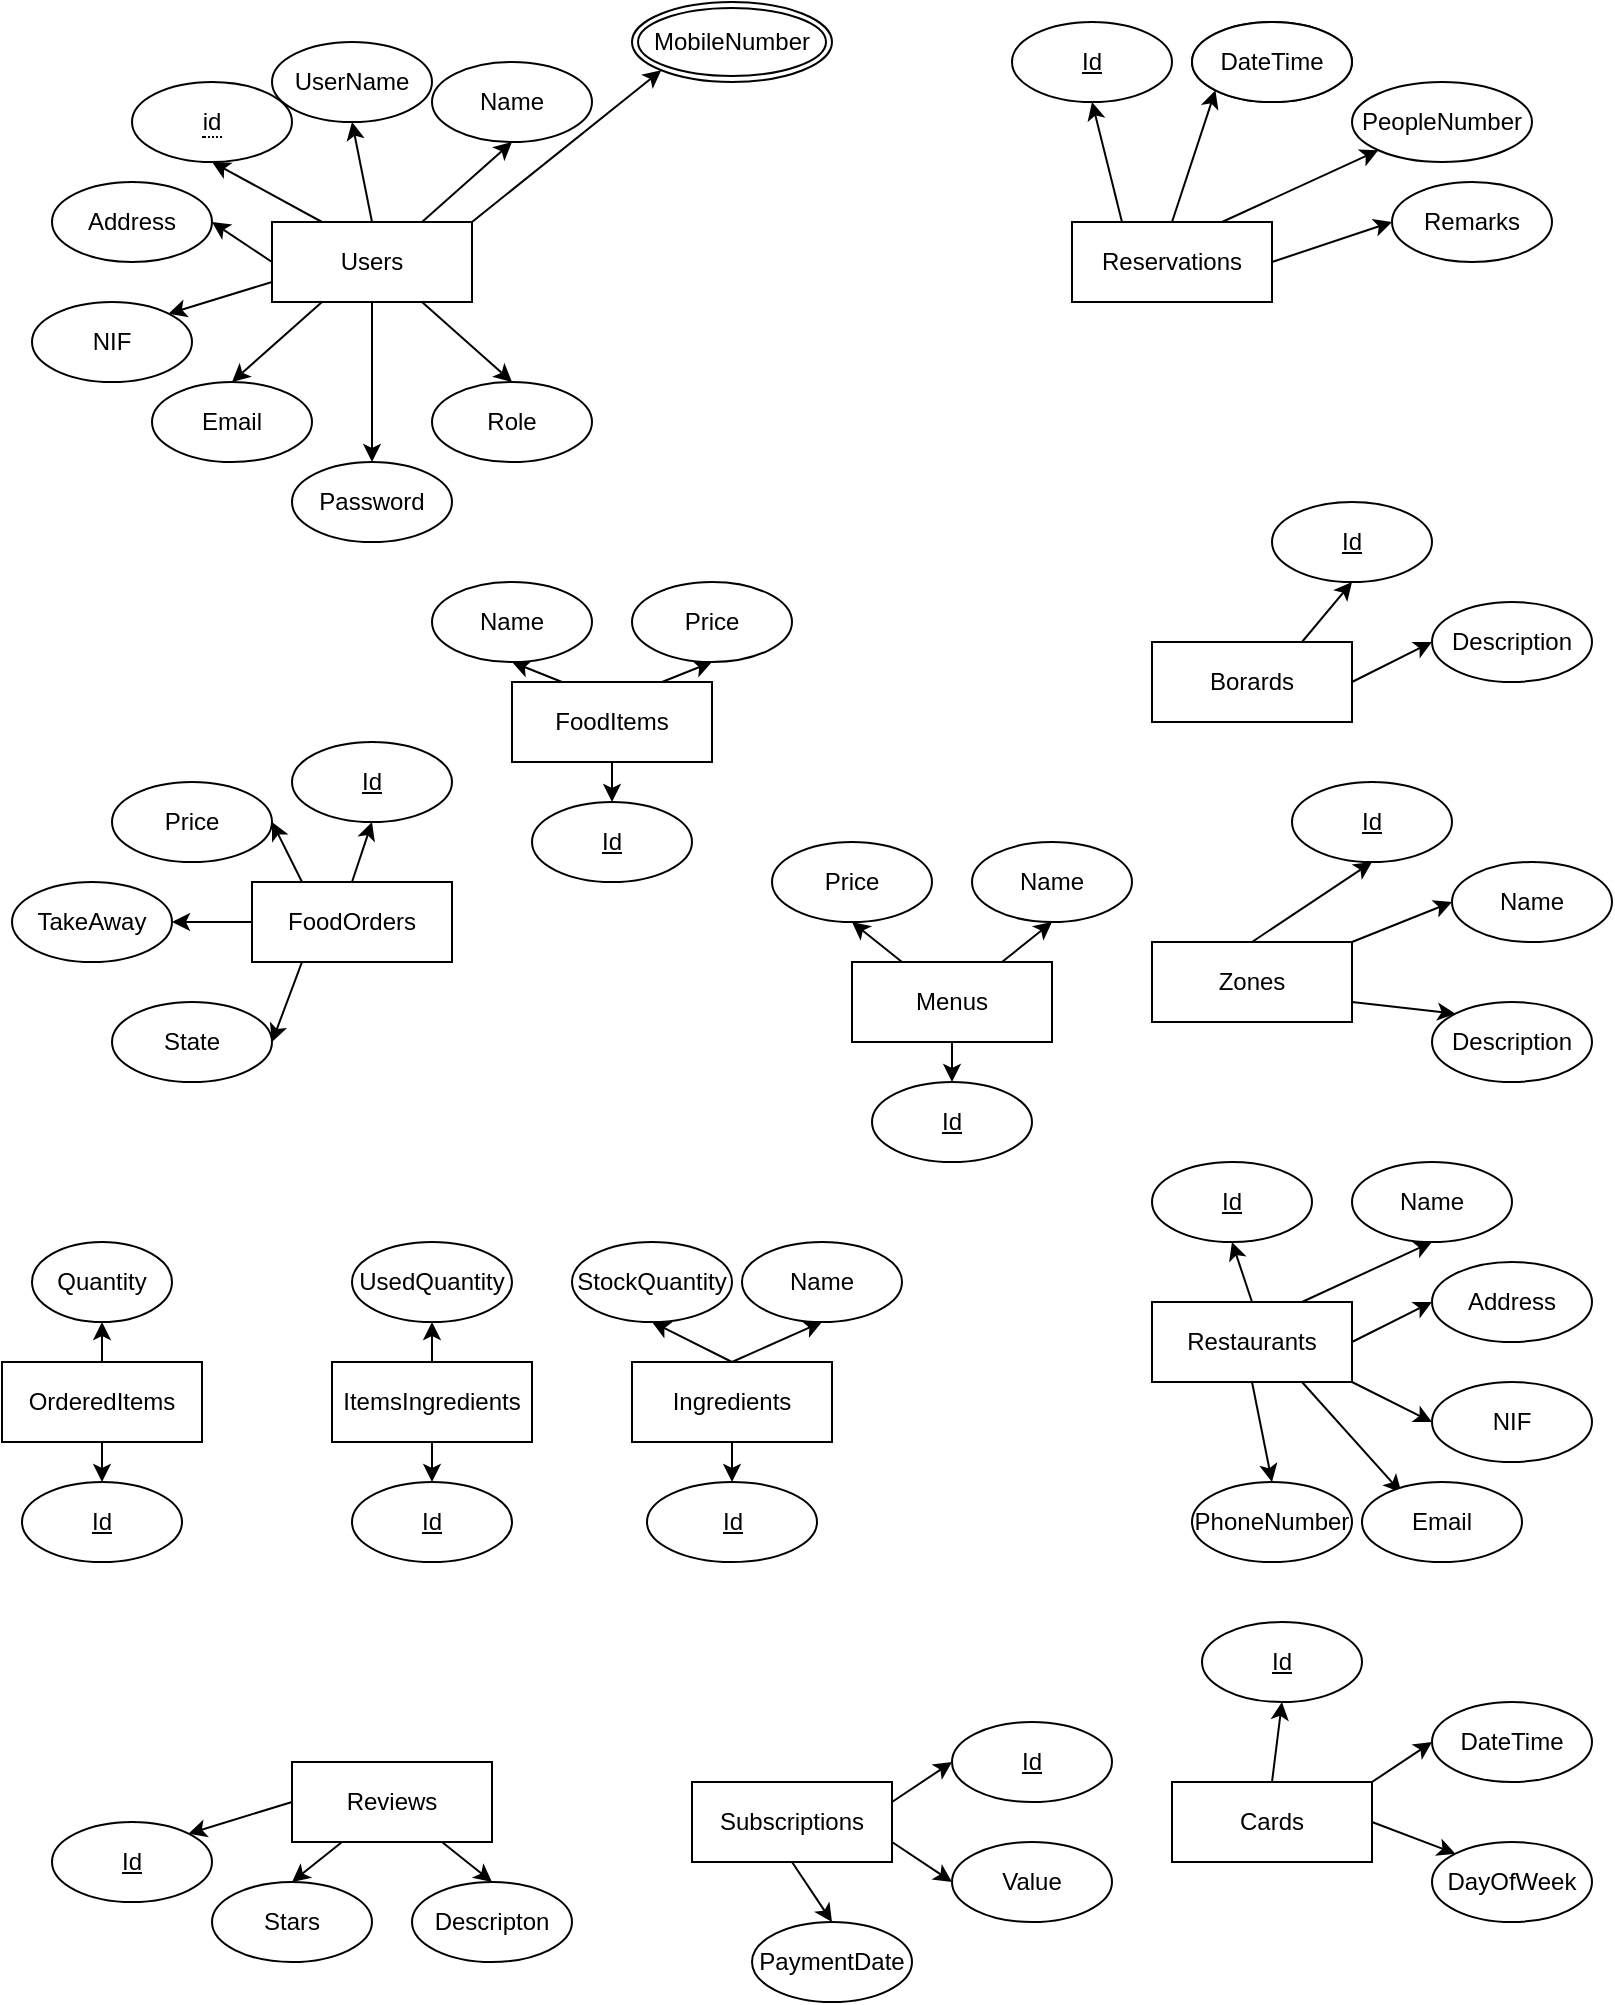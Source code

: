 <mxfile version="22.0.6" type="device">
  <diagram name="Page-1" id="0f3puHsDz9BGCvBF55mq">
    <mxGraphModel dx="2084" dy="1150" grid="1" gridSize="10" guides="1" tooltips="1" connect="1" arrows="1" fold="1" page="1" pageScale="1" pageWidth="850" pageHeight="1100" math="0" shadow="0">
      <root>
        <mxCell id="0" />
        <mxCell id="1" parent="0" />
        <mxCell id="YLoG_cEiAJx4C-f8SDsn-3" style="edgeStyle=none;rounded=0;orthogonalLoop=1;jettySize=auto;html=1;exitX=0.25;exitY=0;exitDx=0;exitDy=0;entryX=0.5;entryY=1;entryDx=0;entryDy=0;" edge="1" parent="1" source="YLoG_cEiAJx4C-f8SDsn-1" target="YLoG_cEiAJx4C-f8SDsn-2">
          <mxGeometry relative="1" as="geometry" />
        </mxCell>
        <mxCell id="YLoG_cEiAJx4C-f8SDsn-11" style="edgeStyle=none;rounded=0;orthogonalLoop=1;jettySize=auto;html=1;exitX=0.5;exitY=0;exitDx=0;exitDy=0;entryX=0.5;entryY=1;entryDx=0;entryDy=0;" edge="1" parent="1" source="YLoG_cEiAJx4C-f8SDsn-1" target="YLoG_cEiAJx4C-f8SDsn-5">
          <mxGeometry relative="1" as="geometry" />
        </mxCell>
        <mxCell id="YLoG_cEiAJx4C-f8SDsn-12" style="edgeStyle=none;rounded=0;orthogonalLoop=1;jettySize=auto;html=1;exitX=0.75;exitY=0;exitDx=0;exitDy=0;entryX=0.5;entryY=1;entryDx=0;entryDy=0;" edge="1" parent="1" source="YLoG_cEiAJx4C-f8SDsn-1" target="YLoG_cEiAJx4C-f8SDsn-6">
          <mxGeometry relative="1" as="geometry" />
        </mxCell>
        <mxCell id="YLoG_cEiAJx4C-f8SDsn-13" style="edgeStyle=none;rounded=0;orthogonalLoop=1;jettySize=auto;html=1;exitX=0;exitY=0.5;exitDx=0;exitDy=0;entryX=1;entryY=0.5;entryDx=0;entryDy=0;" edge="1" parent="1" source="YLoG_cEiAJx4C-f8SDsn-1" target="YLoG_cEiAJx4C-f8SDsn-7">
          <mxGeometry relative="1" as="geometry" />
        </mxCell>
        <mxCell id="YLoG_cEiAJx4C-f8SDsn-14" style="edgeStyle=none;rounded=0;orthogonalLoop=1;jettySize=auto;html=1;exitX=0;exitY=0.75;exitDx=0;exitDy=0;entryX=1;entryY=0;entryDx=0;entryDy=0;" edge="1" parent="1" source="YLoG_cEiAJx4C-f8SDsn-1" target="YLoG_cEiAJx4C-f8SDsn-8">
          <mxGeometry relative="1" as="geometry" />
        </mxCell>
        <mxCell id="YLoG_cEiAJx4C-f8SDsn-15" style="edgeStyle=none;rounded=0;orthogonalLoop=1;jettySize=auto;html=1;entryX=0.5;entryY=0;entryDx=0;entryDy=0;exitX=0.5;exitY=1;exitDx=0;exitDy=0;" edge="1" parent="1" source="YLoG_cEiAJx4C-f8SDsn-1" target="YLoG_cEiAJx4C-f8SDsn-10">
          <mxGeometry relative="1" as="geometry">
            <mxPoint x="210" y="180" as="sourcePoint" />
          </mxGeometry>
        </mxCell>
        <mxCell id="YLoG_cEiAJx4C-f8SDsn-16" style="edgeStyle=none;rounded=0;orthogonalLoop=1;jettySize=auto;html=1;exitX=0.25;exitY=1;exitDx=0;exitDy=0;entryX=0.5;entryY=0;entryDx=0;entryDy=0;" edge="1" parent="1" source="YLoG_cEiAJx4C-f8SDsn-1" target="YLoG_cEiAJx4C-f8SDsn-9">
          <mxGeometry relative="1" as="geometry" />
        </mxCell>
        <mxCell id="YLoG_cEiAJx4C-f8SDsn-19" style="edgeStyle=none;rounded=0;orthogonalLoop=1;jettySize=auto;html=1;exitX=0.75;exitY=1;exitDx=0;exitDy=0;entryX=0.5;entryY=0;entryDx=0;entryDy=0;" edge="1" parent="1" source="YLoG_cEiAJx4C-f8SDsn-1" target="YLoG_cEiAJx4C-f8SDsn-18">
          <mxGeometry relative="1" as="geometry" />
        </mxCell>
        <mxCell id="YLoG_cEiAJx4C-f8SDsn-22" style="edgeStyle=none;rounded=0;orthogonalLoop=1;jettySize=auto;html=1;exitX=1;exitY=0;exitDx=0;exitDy=0;entryX=0;entryY=1;entryDx=0;entryDy=0;" edge="1" parent="1" source="YLoG_cEiAJx4C-f8SDsn-1" target="YLoG_cEiAJx4C-f8SDsn-21">
          <mxGeometry relative="1" as="geometry" />
        </mxCell>
        <mxCell id="YLoG_cEiAJx4C-f8SDsn-1" value="Users" style="rounded=0;whiteSpace=wrap;html=1;" vertex="1" parent="1">
          <mxGeometry x="150" y="130" width="100" height="40" as="geometry" />
        </mxCell>
        <mxCell id="YLoG_cEiAJx4C-f8SDsn-2" value="&lt;span style=&quot;border-bottom: 1px dotted&quot;&gt;id&lt;br&gt;&lt;/span&gt;" style="ellipse;whiteSpace=wrap;html=1;align=center;" vertex="1" parent="1">
          <mxGeometry x="80" y="60" width="80" height="40" as="geometry" />
        </mxCell>
        <mxCell id="YLoG_cEiAJx4C-f8SDsn-5" value="UserName" style="ellipse;whiteSpace=wrap;html=1;align=center;" vertex="1" parent="1">
          <mxGeometry x="150" y="40" width="80" height="40" as="geometry" />
        </mxCell>
        <mxCell id="YLoG_cEiAJx4C-f8SDsn-6" value="Name" style="ellipse;whiteSpace=wrap;html=1;align=center;" vertex="1" parent="1">
          <mxGeometry x="230" y="50" width="80" height="40" as="geometry" />
        </mxCell>
        <mxCell id="YLoG_cEiAJx4C-f8SDsn-7" value="Address" style="ellipse;whiteSpace=wrap;html=1;align=center;" vertex="1" parent="1">
          <mxGeometry x="40" y="110" width="80" height="40" as="geometry" />
        </mxCell>
        <mxCell id="YLoG_cEiAJx4C-f8SDsn-8" value="NIF" style="ellipse;whiteSpace=wrap;html=1;align=center;" vertex="1" parent="1">
          <mxGeometry x="30" y="170" width="80" height="40" as="geometry" />
        </mxCell>
        <mxCell id="YLoG_cEiAJx4C-f8SDsn-9" value="Email" style="ellipse;whiteSpace=wrap;html=1;align=center;" vertex="1" parent="1">
          <mxGeometry x="90" y="210" width="80" height="40" as="geometry" />
        </mxCell>
        <mxCell id="YLoG_cEiAJx4C-f8SDsn-10" value="Password" style="ellipse;whiteSpace=wrap;html=1;align=center;" vertex="1" parent="1">
          <mxGeometry x="160" y="250" width="80" height="40" as="geometry" />
        </mxCell>
        <mxCell id="YLoG_cEiAJx4C-f8SDsn-18" value="Role" style="ellipse;whiteSpace=wrap;html=1;align=center;" vertex="1" parent="1">
          <mxGeometry x="230" y="210" width="80" height="40" as="geometry" />
        </mxCell>
        <mxCell id="YLoG_cEiAJx4C-f8SDsn-21" value="MobileNumber" style="ellipse;shape=doubleEllipse;margin=3;whiteSpace=wrap;html=1;align=center;" vertex="1" parent="1">
          <mxGeometry x="330" y="20" width="100" height="40" as="geometry" />
        </mxCell>
        <mxCell id="YLoG_cEiAJx4C-f8SDsn-26" style="edgeStyle=none;rounded=0;orthogonalLoop=1;jettySize=auto;html=1;exitX=0.25;exitY=0;exitDx=0;exitDy=0;entryX=0.5;entryY=1;entryDx=0;entryDy=0;" edge="1" parent="1" source="YLoG_cEiAJx4C-f8SDsn-23" target="YLoG_cEiAJx4C-f8SDsn-25">
          <mxGeometry relative="1" as="geometry" />
        </mxCell>
        <mxCell id="YLoG_cEiAJx4C-f8SDsn-28" style="edgeStyle=none;rounded=0;orthogonalLoop=1;jettySize=auto;html=1;exitX=0.5;exitY=0;exitDx=0;exitDy=0;entryX=0;entryY=1;entryDx=0;entryDy=0;" edge="1" parent="1" source="YLoG_cEiAJx4C-f8SDsn-23" target="YLoG_cEiAJx4C-f8SDsn-27">
          <mxGeometry relative="1" as="geometry" />
        </mxCell>
        <mxCell id="YLoG_cEiAJx4C-f8SDsn-31" style="edgeStyle=none;rounded=0;orthogonalLoop=1;jettySize=auto;html=1;exitX=0.75;exitY=0;exitDx=0;exitDy=0;entryX=0;entryY=1;entryDx=0;entryDy=0;" edge="1" parent="1" source="YLoG_cEiAJx4C-f8SDsn-23" target="YLoG_cEiAJx4C-f8SDsn-30">
          <mxGeometry relative="1" as="geometry" />
        </mxCell>
        <mxCell id="YLoG_cEiAJx4C-f8SDsn-33" style="edgeStyle=none;rounded=0;orthogonalLoop=1;jettySize=auto;html=1;exitX=1;exitY=0.5;exitDx=0;exitDy=0;entryX=0;entryY=0.5;entryDx=0;entryDy=0;" edge="1" parent="1" source="YLoG_cEiAJx4C-f8SDsn-23" target="YLoG_cEiAJx4C-f8SDsn-32">
          <mxGeometry relative="1" as="geometry" />
        </mxCell>
        <mxCell id="YLoG_cEiAJx4C-f8SDsn-23" value="Reservations" style="whiteSpace=wrap;html=1;align=center;" vertex="1" parent="1">
          <mxGeometry x="550" y="130" width="100" height="40" as="geometry" />
        </mxCell>
        <mxCell id="YLoG_cEiAJx4C-f8SDsn-25" value="Id" style="ellipse;whiteSpace=wrap;html=1;align=center;fontStyle=4;" vertex="1" parent="1">
          <mxGeometry x="520" y="30" width="80" height="40" as="geometry" />
        </mxCell>
        <mxCell id="YLoG_cEiAJx4C-f8SDsn-27" value="DateTime" style="ellipse;whiteSpace=wrap;html=1;align=center;" vertex="1" parent="1">
          <mxGeometry x="610" y="30" width="80" height="40" as="geometry" />
        </mxCell>
        <mxCell id="YLoG_cEiAJx4C-f8SDsn-29" value="DateTime" style="ellipse;whiteSpace=wrap;html=1;align=center;" vertex="1" parent="1">
          <mxGeometry x="610" y="30" width="80" height="40" as="geometry" />
        </mxCell>
        <mxCell id="YLoG_cEiAJx4C-f8SDsn-30" value="PeopleNumber" style="ellipse;whiteSpace=wrap;html=1;align=center;" vertex="1" parent="1">
          <mxGeometry x="690" y="60" width="90" height="40" as="geometry" />
        </mxCell>
        <mxCell id="YLoG_cEiAJx4C-f8SDsn-32" value="Remarks" style="ellipse;whiteSpace=wrap;html=1;align=center;" vertex="1" parent="1">
          <mxGeometry x="710" y="110" width="80" height="40" as="geometry" />
        </mxCell>
        <mxCell id="YLoG_cEiAJx4C-f8SDsn-38" style="edgeStyle=none;rounded=0;orthogonalLoop=1;jettySize=auto;html=1;exitX=0.75;exitY=0;exitDx=0;exitDy=0;entryX=0.5;entryY=1;entryDx=0;entryDy=0;" edge="1" parent="1" source="YLoG_cEiAJx4C-f8SDsn-34" target="YLoG_cEiAJx4C-f8SDsn-36">
          <mxGeometry relative="1" as="geometry" />
        </mxCell>
        <mxCell id="YLoG_cEiAJx4C-f8SDsn-39" style="edgeStyle=none;rounded=0;orthogonalLoop=1;jettySize=auto;html=1;exitX=1;exitY=0.5;exitDx=0;exitDy=0;entryX=0;entryY=0.5;entryDx=0;entryDy=0;" edge="1" parent="1" source="YLoG_cEiAJx4C-f8SDsn-34" target="YLoG_cEiAJx4C-f8SDsn-37">
          <mxGeometry relative="1" as="geometry" />
        </mxCell>
        <mxCell id="YLoG_cEiAJx4C-f8SDsn-34" value="Borards" style="whiteSpace=wrap;html=1;align=center;" vertex="1" parent="1">
          <mxGeometry x="590" y="340" width="100" height="40" as="geometry" />
        </mxCell>
        <mxCell id="YLoG_cEiAJx4C-f8SDsn-36" value="Id" style="ellipse;whiteSpace=wrap;html=1;align=center;fontStyle=4;" vertex="1" parent="1">
          <mxGeometry x="650" y="270" width="80" height="40" as="geometry" />
        </mxCell>
        <mxCell id="YLoG_cEiAJx4C-f8SDsn-37" value="Description" style="ellipse;whiteSpace=wrap;html=1;align=center;" vertex="1" parent="1">
          <mxGeometry x="730" y="320" width="80" height="40" as="geometry" />
        </mxCell>
        <mxCell id="YLoG_cEiAJx4C-f8SDsn-44" style="edgeStyle=none;rounded=0;orthogonalLoop=1;jettySize=auto;html=1;exitX=0.5;exitY=0;exitDx=0;exitDy=0;entryX=0.5;entryY=1;entryDx=0;entryDy=0;" edge="1" parent="1" source="YLoG_cEiAJx4C-f8SDsn-40" target="YLoG_cEiAJx4C-f8SDsn-41">
          <mxGeometry relative="1" as="geometry" />
        </mxCell>
        <mxCell id="YLoG_cEiAJx4C-f8SDsn-45" style="edgeStyle=none;rounded=0;orthogonalLoop=1;jettySize=auto;html=1;exitX=1;exitY=0;exitDx=0;exitDy=0;entryX=0;entryY=0.5;entryDx=0;entryDy=0;" edge="1" parent="1" source="YLoG_cEiAJx4C-f8SDsn-40" target="YLoG_cEiAJx4C-f8SDsn-43">
          <mxGeometry relative="1" as="geometry" />
        </mxCell>
        <mxCell id="YLoG_cEiAJx4C-f8SDsn-46" style="edgeStyle=none;rounded=0;orthogonalLoop=1;jettySize=auto;html=1;exitX=1;exitY=0.75;exitDx=0;exitDy=0;entryX=0;entryY=0;entryDx=0;entryDy=0;" edge="1" parent="1" source="YLoG_cEiAJx4C-f8SDsn-40" target="YLoG_cEiAJx4C-f8SDsn-42">
          <mxGeometry relative="1" as="geometry" />
        </mxCell>
        <mxCell id="YLoG_cEiAJx4C-f8SDsn-40" value="Zones" style="whiteSpace=wrap;html=1;align=center;" vertex="1" parent="1">
          <mxGeometry x="590" y="490" width="100" height="40" as="geometry" />
        </mxCell>
        <mxCell id="YLoG_cEiAJx4C-f8SDsn-41" value="Id" style="ellipse;whiteSpace=wrap;html=1;align=center;fontStyle=4;" vertex="1" parent="1">
          <mxGeometry x="660" y="410" width="80" height="40" as="geometry" />
        </mxCell>
        <mxCell id="YLoG_cEiAJx4C-f8SDsn-42" value="Description" style="ellipse;whiteSpace=wrap;html=1;align=center;" vertex="1" parent="1">
          <mxGeometry x="730" y="520" width="80" height="40" as="geometry" />
        </mxCell>
        <mxCell id="YLoG_cEiAJx4C-f8SDsn-43" value="Name" style="ellipse;whiteSpace=wrap;html=1;align=center;" vertex="1" parent="1">
          <mxGeometry x="740" y="450" width="80" height="40" as="geometry" />
        </mxCell>
        <mxCell id="YLoG_cEiAJx4C-f8SDsn-54" style="edgeStyle=none;rounded=0;orthogonalLoop=1;jettySize=auto;html=1;exitX=0.5;exitY=0;exitDx=0;exitDy=0;entryX=0.5;entryY=1;entryDx=0;entryDy=0;" edge="1" parent="1" source="YLoG_cEiAJx4C-f8SDsn-47" target="YLoG_cEiAJx4C-f8SDsn-48">
          <mxGeometry relative="1" as="geometry" />
        </mxCell>
        <mxCell id="YLoG_cEiAJx4C-f8SDsn-55" style="edgeStyle=none;rounded=0;orthogonalLoop=1;jettySize=auto;html=1;exitX=0.75;exitY=0;exitDx=0;exitDy=0;entryX=0.5;entryY=1;entryDx=0;entryDy=0;" edge="1" parent="1" source="YLoG_cEiAJx4C-f8SDsn-47" target="YLoG_cEiAJx4C-f8SDsn-49">
          <mxGeometry relative="1" as="geometry" />
        </mxCell>
        <mxCell id="YLoG_cEiAJx4C-f8SDsn-56" style="edgeStyle=none;rounded=0;orthogonalLoop=1;jettySize=auto;html=1;exitX=1;exitY=0.5;exitDx=0;exitDy=0;entryX=0;entryY=0.5;entryDx=0;entryDy=0;" edge="1" parent="1" source="YLoG_cEiAJx4C-f8SDsn-47" target="YLoG_cEiAJx4C-f8SDsn-52">
          <mxGeometry relative="1" as="geometry" />
        </mxCell>
        <mxCell id="YLoG_cEiAJx4C-f8SDsn-57" style="edgeStyle=none;rounded=0;orthogonalLoop=1;jettySize=auto;html=1;exitX=1;exitY=1;exitDx=0;exitDy=0;entryX=0;entryY=0.5;entryDx=0;entryDy=0;" edge="1" parent="1" source="YLoG_cEiAJx4C-f8SDsn-47" target="YLoG_cEiAJx4C-f8SDsn-53">
          <mxGeometry relative="1" as="geometry" />
        </mxCell>
        <mxCell id="YLoG_cEiAJx4C-f8SDsn-58" style="edgeStyle=none;rounded=0;orthogonalLoop=1;jettySize=auto;html=1;exitX=0.75;exitY=1;exitDx=0;exitDy=0;entryX=0.247;entryY=0.135;entryDx=0;entryDy=0;entryPerimeter=0;" edge="1" parent="1" source="YLoG_cEiAJx4C-f8SDsn-47" target="YLoG_cEiAJx4C-f8SDsn-51">
          <mxGeometry relative="1" as="geometry" />
        </mxCell>
        <mxCell id="YLoG_cEiAJx4C-f8SDsn-59" style="edgeStyle=none;rounded=0;orthogonalLoop=1;jettySize=auto;html=1;exitX=0.5;exitY=1;exitDx=0;exitDy=0;entryX=0.5;entryY=0;entryDx=0;entryDy=0;" edge="1" parent="1" source="YLoG_cEiAJx4C-f8SDsn-47" target="YLoG_cEiAJx4C-f8SDsn-50">
          <mxGeometry relative="1" as="geometry" />
        </mxCell>
        <mxCell id="YLoG_cEiAJx4C-f8SDsn-47" value="Restaurants" style="whiteSpace=wrap;html=1;align=center;" vertex="1" parent="1">
          <mxGeometry x="590" y="670" width="100" height="40" as="geometry" />
        </mxCell>
        <mxCell id="YLoG_cEiAJx4C-f8SDsn-48" value="Id" style="ellipse;whiteSpace=wrap;html=1;align=center;fontStyle=4;" vertex="1" parent="1">
          <mxGeometry x="590" y="600" width="80" height="40" as="geometry" />
        </mxCell>
        <mxCell id="YLoG_cEiAJx4C-f8SDsn-49" value="Name" style="ellipse;whiteSpace=wrap;html=1;align=center;" vertex="1" parent="1">
          <mxGeometry x="690" y="600" width="80" height="40" as="geometry" />
        </mxCell>
        <mxCell id="YLoG_cEiAJx4C-f8SDsn-50" value="PhoneNumber" style="ellipse;whiteSpace=wrap;html=1;align=center;" vertex="1" parent="1">
          <mxGeometry x="610" y="760" width="80" height="40" as="geometry" />
        </mxCell>
        <mxCell id="YLoG_cEiAJx4C-f8SDsn-51" value="Email" style="ellipse;whiteSpace=wrap;html=1;align=center;" vertex="1" parent="1">
          <mxGeometry x="695" y="760" width="80" height="40" as="geometry" />
        </mxCell>
        <mxCell id="YLoG_cEiAJx4C-f8SDsn-52" value="Address" style="ellipse;whiteSpace=wrap;html=1;align=center;" vertex="1" parent="1">
          <mxGeometry x="730" y="650" width="80" height="40" as="geometry" />
        </mxCell>
        <mxCell id="YLoG_cEiAJx4C-f8SDsn-53" value="NIF" style="ellipse;whiteSpace=wrap;html=1;align=center;" vertex="1" parent="1">
          <mxGeometry x="730" y="710" width="80" height="40" as="geometry" />
        </mxCell>
        <mxCell id="YLoG_cEiAJx4C-f8SDsn-64" style="edgeStyle=none;rounded=0;orthogonalLoop=1;jettySize=auto;html=1;exitX=0.5;exitY=0;exitDx=0;exitDy=0;entryX=0.5;entryY=1;entryDx=0;entryDy=0;" edge="1" parent="1" source="YLoG_cEiAJx4C-f8SDsn-60" target="YLoG_cEiAJx4C-f8SDsn-61">
          <mxGeometry relative="1" as="geometry" />
        </mxCell>
        <mxCell id="YLoG_cEiAJx4C-f8SDsn-65" style="edgeStyle=none;rounded=0;orthogonalLoop=1;jettySize=auto;html=1;exitX=1;exitY=0;exitDx=0;exitDy=0;entryX=0;entryY=0.5;entryDx=0;entryDy=0;" edge="1" parent="1" source="YLoG_cEiAJx4C-f8SDsn-60" target="YLoG_cEiAJx4C-f8SDsn-63">
          <mxGeometry relative="1" as="geometry" />
        </mxCell>
        <mxCell id="YLoG_cEiAJx4C-f8SDsn-66" style="edgeStyle=none;rounded=0;orthogonalLoop=1;jettySize=auto;html=1;exitX=1;exitY=0.5;exitDx=0;exitDy=0;entryX=0;entryY=0;entryDx=0;entryDy=0;" edge="1" parent="1" source="YLoG_cEiAJx4C-f8SDsn-60" target="YLoG_cEiAJx4C-f8SDsn-62">
          <mxGeometry relative="1" as="geometry" />
        </mxCell>
        <mxCell id="YLoG_cEiAJx4C-f8SDsn-60" value="Cards" style="whiteSpace=wrap;html=1;align=center;" vertex="1" parent="1">
          <mxGeometry x="600" y="910" width="100" height="40" as="geometry" />
        </mxCell>
        <mxCell id="YLoG_cEiAJx4C-f8SDsn-61" value="Id" style="ellipse;whiteSpace=wrap;html=1;align=center;fontStyle=4;" vertex="1" parent="1">
          <mxGeometry x="615" y="830" width="80" height="40" as="geometry" />
        </mxCell>
        <mxCell id="YLoG_cEiAJx4C-f8SDsn-62" value="DayOfWeek" style="ellipse;whiteSpace=wrap;html=1;align=center;" vertex="1" parent="1">
          <mxGeometry x="730" y="940" width="80" height="40" as="geometry" />
        </mxCell>
        <mxCell id="YLoG_cEiAJx4C-f8SDsn-63" value="DateTime" style="ellipse;whiteSpace=wrap;html=1;align=center;" vertex="1" parent="1">
          <mxGeometry x="730" y="870" width="80" height="40" as="geometry" />
        </mxCell>
        <mxCell id="YLoG_cEiAJx4C-f8SDsn-72" style="edgeStyle=none;rounded=0;orthogonalLoop=1;jettySize=auto;html=1;exitX=1;exitY=0.25;exitDx=0;exitDy=0;entryX=0;entryY=0.5;entryDx=0;entryDy=0;" edge="1" parent="1" source="YLoG_cEiAJx4C-f8SDsn-68" target="YLoG_cEiAJx4C-f8SDsn-69">
          <mxGeometry relative="1" as="geometry" />
        </mxCell>
        <mxCell id="YLoG_cEiAJx4C-f8SDsn-73" style="edgeStyle=none;rounded=0;orthogonalLoop=1;jettySize=auto;html=1;exitX=1;exitY=0.75;exitDx=0;exitDy=0;entryX=0;entryY=0.5;entryDx=0;entryDy=0;" edge="1" parent="1" source="YLoG_cEiAJx4C-f8SDsn-68" target="YLoG_cEiAJx4C-f8SDsn-70">
          <mxGeometry relative="1" as="geometry" />
        </mxCell>
        <mxCell id="YLoG_cEiAJx4C-f8SDsn-74" style="edgeStyle=none;rounded=0;orthogonalLoop=1;jettySize=auto;html=1;exitX=0.5;exitY=1;exitDx=0;exitDy=0;entryX=0.5;entryY=0;entryDx=0;entryDy=0;" edge="1" parent="1" source="YLoG_cEiAJx4C-f8SDsn-68" target="YLoG_cEiAJx4C-f8SDsn-71">
          <mxGeometry relative="1" as="geometry" />
        </mxCell>
        <mxCell id="YLoG_cEiAJx4C-f8SDsn-68" value="Subscriptions" style="whiteSpace=wrap;html=1;align=center;" vertex="1" parent="1">
          <mxGeometry x="360" y="910" width="100" height="40" as="geometry" />
        </mxCell>
        <mxCell id="YLoG_cEiAJx4C-f8SDsn-69" value="Id" style="ellipse;whiteSpace=wrap;html=1;align=center;fontStyle=4;" vertex="1" parent="1">
          <mxGeometry x="490" y="880" width="80" height="40" as="geometry" />
        </mxCell>
        <mxCell id="YLoG_cEiAJx4C-f8SDsn-70" value="Value" style="ellipse;whiteSpace=wrap;html=1;align=center;" vertex="1" parent="1">
          <mxGeometry x="490" y="940" width="80" height="40" as="geometry" />
        </mxCell>
        <mxCell id="YLoG_cEiAJx4C-f8SDsn-71" value="PaymentDate" style="ellipse;whiteSpace=wrap;html=1;align=center;" vertex="1" parent="1">
          <mxGeometry x="390" y="980" width="80" height="40" as="geometry" />
        </mxCell>
        <mxCell id="YLoG_cEiAJx4C-f8SDsn-79" style="edgeStyle=none;rounded=0;orthogonalLoop=1;jettySize=auto;html=1;exitX=0.75;exitY=1;exitDx=0;exitDy=0;entryX=0.5;entryY=0;entryDx=0;entryDy=0;" edge="1" parent="1" source="YLoG_cEiAJx4C-f8SDsn-75" target="YLoG_cEiAJx4C-f8SDsn-78">
          <mxGeometry relative="1" as="geometry" />
        </mxCell>
        <mxCell id="YLoG_cEiAJx4C-f8SDsn-80" style="edgeStyle=none;rounded=0;orthogonalLoop=1;jettySize=auto;html=1;exitX=0.25;exitY=1;exitDx=0;exitDy=0;entryX=0.5;entryY=0;entryDx=0;entryDy=0;" edge="1" parent="1" source="YLoG_cEiAJx4C-f8SDsn-75" target="YLoG_cEiAJx4C-f8SDsn-77">
          <mxGeometry relative="1" as="geometry" />
        </mxCell>
        <mxCell id="YLoG_cEiAJx4C-f8SDsn-81" style="edgeStyle=none;rounded=0;orthogonalLoop=1;jettySize=auto;html=1;exitX=0;exitY=0.5;exitDx=0;exitDy=0;entryX=1;entryY=0;entryDx=0;entryDy=0;" edge="1" parent="1" source="YLoG_cEiAJx4C-f8SDsn-75" target="YLoG_cEiAJx4C-f8SDsn-76">
          <mxGeometry relative="1" as="geometry" />
        </mxCell>
        <mxCell id="YLoG_cEiAJx4C-f8SDsn-75" value="Reviews" style="whiteSpace=wrap;html=1;align=center;" vertex="1" parent="1">
          <mxGeometry x="160" y="900" width="100" height="40" as="geometry" />
        </mxCell>
        <mxCell id="YLoG_cEiAJx4C-f8SDsn-76" value="Id" style="ellipse;whiteSpace=wrap;html=1;align=center;fontStyle=4;" vertex="1" parent="1">
          <mxGeometry x="40" y="930" width="80" height="40" as="geometry" />
        </mxCell>
        <mxCell id="YLoG_cEiAJx4C-f8SDsn-77" value="Stars" style="ellipse;whiteSpace=wrap;html=1;align=center;" vertex="1" parent="1">
          <mxGeometry x="120" y="960" width="80" height="40" as="geometry" />
        </mxCell>
        <mxCell id="YLoG_cEiAJx4C-f8SDsn-78" value="Descripton" style="ellipse;whiteSpace=wrap;html=1;align=center;" vertex="1" parent="1">
          <mxGeometry x="220" y="960" width="80" height="40" as="geometry" />
        </mxCell>
        <mxCell id="YLoG_cEiAJx4C-f8SDsn-84" style="edgeStyle=none;rounded=0;orthogonalLoop=1;jettySize=auto;html=1;exitX=0.5;exitY=0;exitDx=0;exitDy=0;entryX=0.5;entryY=1;entryDx=0;entryDy=0;" edge="1" parent="1" source="YLoG_cEiAJx4C-f8SDsn-82" target="YLoG_cEiAJx4C-f8SDsn-83">
          <mxGeometry relative="1" as="geometry" />
        </mxCell>
        <mxCell id="YLoG_cEiAJx4C-f8SDsn-89" style="edgeStyle=none;rounded=0;orthogonalLoop=1;jettySize=auto;html=1;exitX=0.25;exitY=0;exitDx=0;exitDy=0;entryX=1;entryY=0.5;entryDx=0;entryDy=0;" edge="1" parent="1" source="YLoG_cEiAJx4C-f8SDsn-82" target="YLoG_cEiAJx4C-f8SDsn-87">
          <mxGeometry relative="1" as="geometry" />
        </mxCell>
        <mxCell id="YLoG_cEiAJx4C-f8SDsn-90" style="edgeStyle=none;rounded=0;orthogonalLoop=1;jettySize=auto;html=1;exitX=0.25;exitY=1;exitDx=0;exitDy=0;entryX=1;entryY=0.5;entryDx=0;entryDy=0;" edge="1" parent="1" source="YLoG_cEiAJx4C-f8SDsn-82" target="YLoG_cEiAJx4C-f8SDsn-85">
          <mxGeometry relative="1" as="geometry" />
        </mxCell>
        <mxCell id="YLoG_cEiAJx4C-f8SDsn-91" style="edgeStyle=none;rounded=0;orthogonalLoop=1;jettySize=auto;html=1;exitX=0;exitY=0.5;exitDx=0;exitDy=0;entryX=1;entryY=0.5;entryDx=0;entryDy=0;" edge="1" parent="1" source="YLoG_cEiAJx4C-f8SDsn-82" target="YLoG_cEiAJx4C-f8SDsn-86">
          <mxGeometry relative="1" as="geometry" />
        </mxCell>
        <mxCell id="YLoG_cEiAJx4C-f8SDsn-82" value="FoodOrders" style="whiteSpace=wrap;html=1;align=center;" vertex="1" parent="1">
          <mxGeometry x="140" y="460" width="100" height="40" as="geometry" />
        </mxCell>
        <mxCell id="YLoG_cEiAJx4C-f8SDsn-83" value="Id" style="ellipse;whiteSpace=wrap;html=1;align=center;fontStyle=4;" vertex="1" parent="1">
          <mxGeometry x="160" y="390" width="80" height="40" as="geometry" />
        </mxCell>
        <mxCell id="YLoG_cEiAJx4C-f8SDsn-85" value="State" style="ellipse;whiteSpace=wrap;html=1;align=center;" vertex="1" parent="1">
          <mxGeometry x="70" y="520" width="80" height="40" as="geometry" />
        </mxCell>
        <mxCell id="YLoG_cEiAJx4C-f8SDsn-86" value="TakeAway" style="ellipse;whiteSpace=wrap;html=1;align=center;" vertex="1" parent="1">
          <mxGeometry x="20" y="460" width="80" height="40" as="geometry" />
        </mxCell>
        <mxCell id="YLoG_cEiAJx4C-f8SDsn-87" value="Price" style="ellipse;whiteSpace=wrap;html=1;align=center;" vertex="1" parent="1">
          <mxGeometry x="70" y="410" width="80" height="40" as="geometry" />
        </mxCell>
        <mxCell id="YLoG_cEiAJx4C-f8SDsn-95" style="edgeStyle=none;rounded=0;orthogonalLoop=1;jettySize=auto;html=1;exitX=0.5;exitY=0;exitDx=0;exitDy=0;entryX=0.5;entryY=1;entryDx=0;entryDy=0;" edge="1" parent="1" source="YLoG_cEiAJx4C-f8SDsn-92" target="YLoG_cEiAJx4C-f8SDsn-94">
          <mxGeometry relative="1" as="geometry" />
        </mxCell>
        <mxCell id="YLoG_cEiAJx4C-f8SDsn-96" style="edgeStyle=none;rounded=0;orthogonalLoop=1;jettySize=auto;html=1;exitX=0.5;exitY=1;exitDx=0;exitDy=0;entryX=0.5;entryY=0;entryDx=0;entryDy=0;" edge="1" parent="1" source="YLoG_cEiAJx4C-f8SDsn-92" target="YLoG_cEiAJx4C-f8SDsn-93">
          <mxGeometry relative="1" as="geometry" />
        </mxCell>
        <mxCell id="YLoG_cEiAJx4C-f8SDsn-92" value="OrderedItems" style="whiteSpace=wrap;html=1;align=center;" vertex="1" parent="1">
          <mxGeometry x="15" y="700" width="100" height="40" as="geometry" />
        </mxCell>
        <mxCell id="YLoG_cEiAJx4C-f8SDsn-93" value="Id" style="ellipse;whiteSpace=wrap;html=1;align=center;fontStyle=4;" vertex="1" parent="1">
          <mxGeometry x="25" y="760" width="80" height="40" as="geometry" />
        </mxCell>
        <mxCell id="YLoG_cEiAJx4C-f8SDsn-94" value="Quantity" style="ellipse;whiteSpace=wrap;html=1;align=center;" vertex="1" parent="1">
          <mxGeometry x="30" y="640" width="70" height="40" as="geometry" />
        </mxCell>
        <mxCell id="YLoG_cEiAJx4C-f8SDsn-100" style="edgeStyle=none;rounded=0;orthogonalLoop=1;jettySize=auto;html=1;exitX=0.5;exitY=1;exitDx=0;exitDy=0;entryX=0.5;entryY=0;entryDx=0;entryDy=0;" edge="1" parent="1" source="YLoG_cEiAJx4C-f8SDsn-97" target="YLoG_cEiAJx4C-f8SDsn-98">
          <mxGeometry relative="1" as="geometry" />
        </mxCell>
        <mxCell id="YLoG_cEiAJx4C-f8SDsn-101" style="edgeStyle=none;rounded=0;orthogonalLoop=1;jettySize=auto;html=1;exitX=0.5;exitY=0;exitDx=0;exitDy=0;entryX=0.5;entryY=1;entryDx=0;entryDy=0;" edge="1" parent="1" source="YLoG_cEiAJx4C-f8SDsn-97" target="YLoG_cEiAJx4C-f8SDsn-99">
          <mxGeometry relative="1" as="geometry" />
        </mxCell>
        <mxCell id="YLoG_cEiAJx4C-f8SDsn-97" value="ItemsIngredients" style="whiteSpace=wrap;html=1;align=center;" vertex="1" parent="1">
          <mxGeometry x="180" y="700" width="100" height="40" as="geometry" />
        </mxCell>
        <mxCell id="YLoG_cEiAJx4C-f8SDsn-98" value="Id" style="ellipse;whiteSpace=wrap;html=1;align=center;fontStyle=4;" vertex="1" parent="1">
          <mxGeometry x="190" y="760" width="80" height="40" as="geometry" />
        </mxCell>
        <mxCell id="YLoG_cEiAJx4C-f8SDsn-99" value="UsedQuantity" style="ellipse;whiteSpace=wrap;html=1;align=center;" vertex="1" parent="1">
          <mxGeometry x="190" y="640" width="80" height="40" as="geometry" />
        </mxCell>
        <mxCell id="YLoG_cEiAJx4C-f8SDsn-102" value="Id" style="ellipse;whiteSpace=wrap;html=1;align=center;fontStyle=4;" vertex="1" parent="1">
          <mxGeometry x="337.5" y="760" width="85" height="40" as="geometry" />
        </mxCell>
        <mxCell id="YLoG_cEiAJx4C-f8SDsn-103" value="Name" style="ellipse;whiteSpace=wrap;html=1;align=center;" vertex="1" parent="1">
          <mxGeometry x="385" y="640" width="80" height="40" as="geometry" />
        </mxCell>
        <mxCell id="YLoG_cEiAJx4C-f8SDsn-104" value="StockQuantity" style="ellipse;whiteSpace=wrap;html=1;align=center;" vertex="1" parent="1">
          <mxGeometry x="300" y="640" width="80" height="40" as="geometry" />
        </mxCell>
        <mxCell id="YLoG_cEiAJx4C-f8SDsn-106" style="edgeStyle=none;rounded=0;orthogonalLoop=1;jettySize=auto;html=1;exitX=0.5;exitY=0;exitDx=0;exitDy=0;entryX=0.5;entryY=1;entryDx=0;entryDy=0;" edge="1" parent="1" source="YLoG_cEiAJx4C-f8SDsn-105" target="YLoG_cEiAJx4C-f8SDsn-104">
          <mxGeometry relative="1" as="geometry" />
        </mxCell>
        <mxCell id="YLoG_cEiAJx4C-f8SDsn-107" style="edgeStyle=none;rounded=0;orthogonalLoop=1;jettySize=auto;html=1;exitX=0.5;exitY=0;exitDx=0;exitDy=0;entryX=0.5;entryY=1;entryDx=0;entryDy=0;" edge="1" parent="1" source="YLoG_cEiAJx4C-f8SDsn-105" target="YLoG_cEiAJx4C-f8SDsn-103">
          <mxGeometry relative="1" as="geometry" />
        </mxCell>
        <mxCell id="YLoG_cEiAJx4C-f8SDsn-109" style="edgeStyle=none;rounded=0;orthogonalLoop=1;jettySize=auto;html=1;exitX=0.5;exitY=1;exitDx=0;exitDy=0;entryX=0.5;entryY=0;entryDx=0;entryDy=0;" edge="1" parent="1" source="YLoG_cEiAJx4C-f8SDsn-105" target="YLoG_cEiAJx4C-f8SDsn-102">
          <mxGeometry relative="1" as="geometry" />
        </mxCell>
        <mxCell id="YLoG_cEiAJx4C-f8SDsn-105" value="Ingredients" style="whiteSpace=wrap;html=1;align=center;" vertex="1" parent="1">
          <mxGeometry x="330" y="700" width="100" height="40" as="geometry" />
        </mxCell>
        <mxCell id="YLoG_cEiAJx4C-f8SDsn-108" style="edgeStyle=none;rounded=0;orthogonalLoop=1;jettySize=auto;html=1;exitX=0.5;exitY=1;exitDx=0;exitDy=0;" edge="1" parent="1" source="YLoG_cEiAJx4C-f8SDsn-102" target="YLoG_cEiAJx4C-f8SDsn-102">
          <mxGeometry relative="1" as="geometry" />
        </mxCell>
        <mxCell id="YLoG_cEiAJx4C-f8SDsn-120" style="edgeStyle=none;rounded=0;orthogonalLoop=1;jettySize=auto;html=1;exitX=0.75;exitY=0;exitDx=0;exitDy=0;entryX=0.5;entryY=1;entryDx=0;entryDy=0;" edge="1" parent="1" source="YLoG_cEiAJx4C-f8SDsn-110" target="YLoG_cEiAJx4C-f8SDsn-117">
          <mxGeometry relative="1" as="geometry" />
        </mxCell>
        <mxCell id="YLoG_cEiAJx4C-f8SDsn-121" style="edgeStyle=none;rounded=0;orthogonalLoop=1;jettySize=auto;html=1;exitX=0.25;exitY=0;exitDx=0;exitDy=0;entryX=0.5;entryY=1;entryDx=0;entryDy=0;" edge="1" parent="1" source="YLoG_cEiAJx4C-f8SDsn-110" target="YLoG_cEiAJx4C-f8SDsn-116">
          <mxGeometry relative="1" as="geometry" />
        </mxCell>
        <mxCell id="YLoG_cEiAJx4C-f8SDsn-122" style="edgeStyle=none;rounded=0;orthogonalLoop=1;jettySize=auto;html=1;exitX=0.5;exitY=1;exitDx=0;exitDy=0;entryX=0.5;entryY=0;entryDx=0;entryDy=0;" edge="1" parent="1" source="YLoG_cEiAJx4C-f8SDsn-110" target="YLoG_cEiAJx4C-f8SDsn-112">
          <mxGeometry relative="1" as="geometry" />
        </mxCell>
        <mxCell id="YLoG_cEiAJx4C-f8SDsn-110" value="Menus" style="whiteSpace=wrap;html=1;align=center;" vertex="1" parent="1">
          <mxGeometry x="440" y="500" width="100" height="40" as="geometry" />
        </mxCell>
        <mxCell id="YLoG_cEiAJx4C-f8SDsn-123" style="edgeStyle=none;rounded=0;orthogonalLoop=1;jettySize=auto;html=1;exitX=0.5;exitY=1;exitDx=0;exitDy=0;entryX=0.5;entryY=0;entryDx=0;entryDy=0;" edge="1" parent="1" source="YLoG_cEiAJx4C-f8SDsn-111" target="YLoG_cEiAJx4C-f8SDsn-113">
          <mxGeometry relative="1" as="geometry" />
        </mxCell>
        <mxCell id="YLoG_cEiAJx4C-f8SDsn-124" style="edgeStyle=none;rounded=0;orthogonalLoop=1;jettySize=auto;html=1;exitX=0.75;exitY=0;exitDx=0;exitDy=0;entryX=0.5;entryY=1;entryDx=0;entryDy=0;" edge="1" parent="1" source="YLoG_cEiAJx4C-f8SDsn-111" target="YLoG_cEiAJx4C-f8SDsn-115">
          <mxGeometry relative="1" as="geometry" />
        </mxCell>
        <mxCell id="YLoG_cEiAJx4C-f8SDsn-125" style="edgeStyle=none;rounded=0;orthogonalLoop=1;jettySize=auto;html=1;exitX=0.25;exitY=0;exitDx=0;exitDy=0;entryX=0.5;entryY=1;entryDx=0;entryDy=0;" edge="1" parent="1" source="YLoG_cEiAJx4C-f8SDsn-111" target="YLoG_cEiAJx4C-f8SDsn-114">
          <mxGeometry relative="1" as="geometry" />
        </mxCell>
        <mxCell id="YLoG_cEiAJx4C-f8SDsn-111" value="FoodItems" style="whiteSpace=wrap;html=1;align=center;" vertex="1" parent="1">
          <mxGeometry x="270" y="360" width="100" height="40" as="geometry" />
        </mxCell>
        <mxCell id="YLoG_cEiAJx4C-f8SDsn-112" value="Id" style="ellipse;whiteSpace=wrap;html=1;align=center;fontStyle=4;" vertex="1" parent="1">
          <mxGeometry x="450" y="560" width="80" height="40" as="geometry" />
        </mxCell>
        <mxCell id="YLoG_cEiAJx4C-f8SDsn-113" value="Id" style="ellipse;whiteSpace=wrap;html=1;align=center;fontStyle=4;" vertex="1" parent="1">
          <mxGeometry x="280" y="420" width="80" height="40" as="geometry" />
        </mxCell>
        <mxCell id="YLoG_cEiAJx4C-f8SDsn-114" value="Name" style="ellipse;whiteSpace=wrap;html=1;align=center;" vertex="1" parent="1">
          <mxGeometry x="230" y="310" width="80" height="40" as="geometry" />
        </mxCell>
        <mxCell id="YLoG_cEiAJx4C-f8SDsn-115" value="Price" style="ellipse;whiteSpace=wrap;html=1;align=center;" vertex="1" parent="1">
          <mxGeometry x="330" y="310" width="80" height="40" as="geometry" />
        </mxCell>
        <mxCell id="YLoG_cEiAJx4C-f8SDsn-116" value="Price" style="ellipse;whiteSpace=wrap;html=1;align=center;" vertex="1" parent="1">
          <mxGeometry x="400" y="440" width="80" height="40" as="geometry" />
        </mxCell>
        <mxCell id="YLoG_cEiAJx4C-f8SDsn-117" value="Name" style="ellipse;whiteSpace=wrap;html=1;align=center;" vertex="1" parent="1">
          <mxGeometry x="500" y="440" width="80" height="40" as="geometry" />
        </mxCell>
      </root>
    </mxGraphModel>
  </diagram>
</mxfile>

